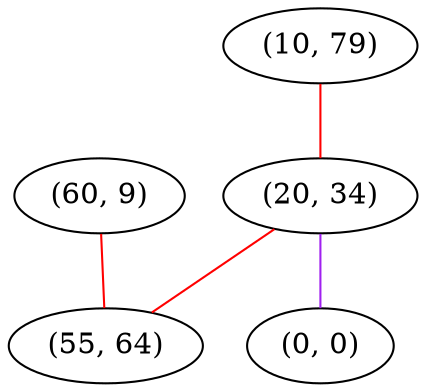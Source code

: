 graph "" {
"(10, 79)";
"(20, 34)";
"(60, 9)";
"(55, 64)";
"(0, 0)";
"(10, 79)" -- "(20, 34)"  [color=red, key=0, weight=1];
"(20, 34)" -- "(0, 0)"  [color=purple, key=0, weight=4];
"(20, 34)" -- "(55, 64)"  [color=red, key=0, weight=1];
"(60, 9)" -- "(55, 64)"  [color=red, key=0, weight=1];
}
